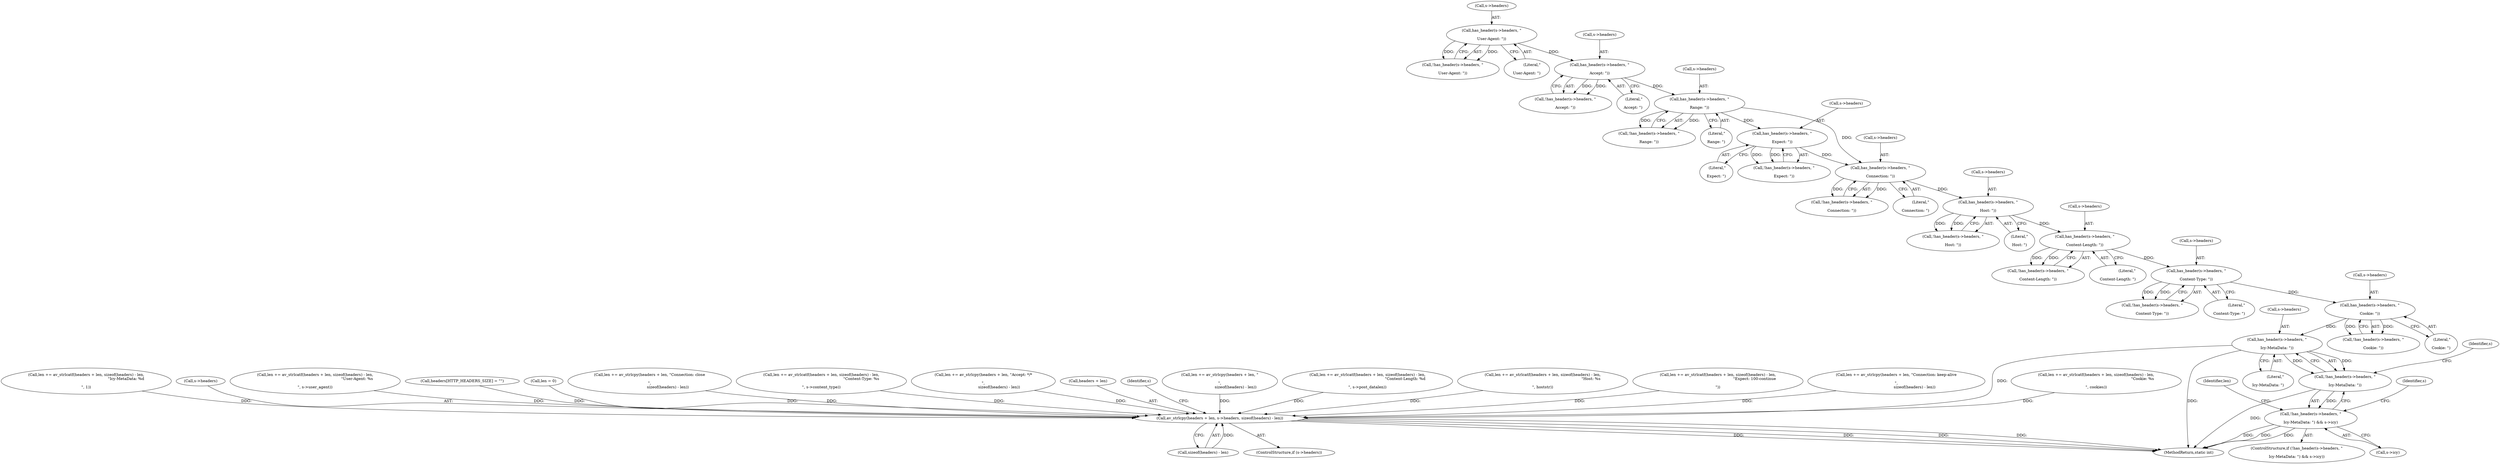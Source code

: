 digraph "0_FFmpeg_2a05c8f813de6f2278827734bf8102291e7484aa_0@pointer" {
"1000526" [label="(Call,has_header(s->headers, \"\r\nIcy-MetaData: \"))"];
"1000485" [label="(Call,has_header(s->headers, \"\r\nCookie: \"))"];
"1000460" [label="(Call,has_header(s->headers, \"\r\nContent-Type: \"))"];
"1000435" [label="(Call,has_header(s->headers, \"\r\nContent-Length: \"))"];
"1000415" [label="(Call,has_header(s->headers, \"\r\nHost: \"))"];
"1000380" [label="(Call,has_header(s->headers, \"\r\nConnection: \"))"];
"1000304" [label="(Call,has_header(s->headers, \"\r\nRange: \"))"];
"1000285" [label="(Call,has_header(s->headers, \"\r\nAccept: \"))"];
"1000264" [label="(Call,has_header(s->headers, \"\r\nUser-Agent: \"))"];
"1000362" [label="(Call,has_header(s->headers, \"\r\nExpect: \"))"];
"1000525" [label="(Call,!has_header(s->headers, \"\r\nIcy-MetaData: \"))"];
"1000524" [label="(Call,!has_header(s->headers, \"\r\nIcy-MetaData: \") && s->icy)"];
"1000550" [label="(Call,av_strlcpy(headers + len, s->headers, sizeof(headers) - len))"];
"1000361" [label="(Call,!has_header(s->headers, \"\r\nExpect: \"))"];
"1000526" [label="(Call,has_header(s->headers, \"\r\nIcy-MetaData: \"))"];
"1000464" [label="(Literal,\"\r\nContent-Type: \")"];
"1000532" [label="(Identifier,s)"];
"1000289" [label="(Literal,\"\r\nAccept: \")"];
"1000265" [label="(Call,s->headers)"];
"1000443" [label="(Call,len += av_strlcatf(headers + len, sizeof(headers) - len,\n                           \"Content-Length: %d\r\n\", s->post_datalen))"];
"1000461" [label="(Call,s->headers)"];
"1000366" [label="(Literal,\"\r\nExpect: \")"];
"1000285" [label="(Call,has_header(s->headers, \"\r\nAccept: \"))"];
"1000523" [label="(ControlStructure,if (!has_header(s->headers, \"\r\nIcy-MetaData: \") && s->icy))"];
"1000524" [label="(Call,!has_header(s->headers, \"\r\nIcy-MetaData: \") && s->icy)"];
"1000535" [label="(Identifier,len)"];
"1000436" [label="(Call,s->headers)"];
"1000420" [label="(Call,len += av_strlcatf(headers + len, sizeof(headers) - len,\n                           \"Host: %s\r\n\", hoststr))"];
"1000745" [label="(MethodReturn,static int)"];
"1000263" [label="(Call,!has_header(s->headers, \"\r\nUser-Agent: \"))"];
"1000367" [label="(Call,len += av_strlcatf(headers + len, sizeof(headers) - len,\n                           \"Expect: 100-continue\r\n\"))"];
"1000525" [label="(Call,!has_header(s->headers, \"\r\nIcy-MetaData: \"))"];
"1000435" [label="(Call,has_header(s->headers, \"\r\nContent-Length: \"))"];
"1000416" [label="(Call,s->headers)"];
"1000390" [label="(Call,len += av_strlcpy(headers + len, \"Connection: keep-alive\r\n\",\n                              sizeof(headers) - len))"];
"1000286" [label="(Call,s->headers)"];
"1000264" [label="(Call,has_header(s->headers, \"\r\nUser-Agent: \"))"];
"1000509" [label="(Call,len += av_strlcatf(headers + len, sizeof(headers) - len,\n                               \"Cookie: %s\r\n\", cookies))"];
"1000380" [label="(Call,has_header(s->headers, \"\r\nConnection: \"))"];
"1000381" [label="(Call,s->headers)"];
"1000484" [label="(Call,!has_header(s->headers, \"\r\nCookie: \"))"];
"1000557" [label="(Call,sizeof(headers) - len)"];
"1000439" [label="(Literal,\"\r\nContent-Length: \")"];
"1000534" [label="(Call,len += av_strlcatf(headers + len, sizeof(headers) - len,\n                           \"Icy-MetaData: %d\r\n\", 1))"];
"1000269" [label="(Call,len += av_strlcatf(headers + len, sizeof(headers) - len,\n                           \"User-Agent: %s\r\n\", s->user_agent))"];
"1000489" [label="(Literal,\"\r\nCookie: \")"];
"1000485" [label="(Call,has_header(s->headers, \"\r\nCookie: \"))"];
"1000531" [label="(Call,s->icy)"];
"1000550" [label="(Call,av_strlcpy(headers + len, s->headers, sizeof(headers) - len))"];
"1000415" [label="(Call,has_header(s->headers, \"\r\nHost: \"))"];
"1000419" [label="(Literal,\"\r\nHost: \")"];
"1000554" [label="(Call,s->headers)"];
"1000126" [label="(Call,headers[HTTP_HEADERS_SIZE] = \"\")"];
"1000144" [label="(Call,len = 0)"];
"1000402" [label="(Call,len += av_strlcpy(headers + len, \"Connection: close\r\n\",\n                              sizeof(headers) - len))"];
"1000468" [label="(Call,len += av_strlcatf(headers + len, sizeof(headers) - len,\n                           \"Content-Type: %s\r\n\", s->content_type))"];
"1000363" [label="(Call,s->headers)"];
"1000548" [label="(Identifier,s)"];
"1000379" [label="(Call,!has_header(s->headers, \"\r\nConnection: \"))"];
"1000384" [label="(Literal,\"\r\nConnection: \")"];
"1000546" [label="(ControlStructure,if (s->headers))"];
"1000290" [label="(Call,len += av_strlcpy(headers + len, \"Accept: */*\r\n\",\n                          sizeof(headers) - len))"];
"1000284" [label="(Call,!has_header(s->headers, \"\r\nAccept: \"))"];
"1000362" [label="(Call,has_header(s->headers, \"\r\nExpect: \"))"];
"1000551" [label="(Call,headers + len)"];
"1000530" [label="(Literal,\"\r\nIcy-MetaData: \")"];
"1000303" [label="(Call,!has_header(s->headers, \"\r\nRange: \"))"];
"1000304" [label="(Call,has_header(s->headers, \"\r\nRange: \"))"];
"1000268" [label="(Literal,\"\r\nUser-Agent: \")"];
"1000434" [label="(Call,!has_header(s->headers, \"\r\nContent-Length: \"))"];
"1000308" [label="(Literal,\"\r\nRange: \")"];
"1000305" [label="(Call,s->headers)"];
"1000563" [label="(Identifier,s)"];
"1000486" [label="(Call,s->headers)"];
"1000347" [label="(Call,len += av_strlcpy(headers + len, \"\r\n\",\n                          sizeof(headers) - len))"];
"1000459" [label="(Call,!has_header(s->headers, \"\r\nContent-Type: \"))"];
"1000527" [label="(Call,s->headers)"];
"1000460" [label="(Call,has_header(s->headers, \"\r\nContent-Type: \"))"];
"1000414" [label="(Call,!has_header(s->headers, \"\r\nHost: \"))"];
"1000526" -> "1000525"  [label="AST: "];
"1000526" -> "1000530"  [label="CFG: "];
"1000527" -> "1000526"  [label="AST: "];
"1000530" -> "1000526"  [label="AST: "];
"1000525" -> "1000526"  [label="CFG: "];
"1000526" -> "1000745"  [label="DDG: "];
"1000526" -> "1000525"  [label="DDG: "];
"1000526" -> "1000525"  [label="DDG: "];
"1000485" -> "1000526"  [label="DDG: "];
"1000526" -> "1000550"  [label="DDG: "];
"1000485" -> "1000484"  [label="AST: "];
"1000485" -> "1000489"  [label="CFG: "];
"1000486" -> "1000485"  [label="AST: "];
"1000489" -> "1000485"  [label="AST: "];
"1000484" -> "1000485"  [label="CFG: "];
"1000485" -> "1000484"  [label="DDG: "];
"1000485" -> "1000484"  [label="DDG: "];
"1000460" -> "1000485"  [label="DDG: "];
"1000460" -> "1000459"  [label="AST: "];
"1000460" -> "1000464"  [label="CFG: "];
"1000461" -> "1000460"  [label="AST: "];
"1000464" -> "1000460"  [label="AST: "];
"1000459" -> "1000460"  [label="CFG: "];
"1000460" -> "1000459"  [label="DDG: "];
"1000460" -> "1000459"  [label="DDG: "];
"1000435" -> "1000460"  [label="DDG: "];
"1000435" -> "1000434"  [label="AST: "];
"1000435" -> "1000439"  [label="CFG: "];
"1000436" -> "1000435"  [label="AST: "];
"1000439" -> "1000435"  [label="AST: "];
"1000434" -> "1000435"  [label="CFG: "];
"1000435" -> "1000434"  [label="DDG: "];
"1000435" -> "1000434"  [label="DDG: "];
"1000415" -> "1000435"  [label="DDG: "];
"1000415" -> "1000414"  [label="AST: "];
"1000415" -> "1000419"  [label="CFG: "];
"1000416" -> "1000415"  [label="AST: "];
"1000419" -> "1000415"  [label="AST: "];
"1000414" -> "1000415"  [label="CFG: "];
"1000415" -> "1000414"  [label="DDG: "];
"1000415" -> "1000414"  [label="DDG: "];
"1000380" -> "1000415"  [label="DDG: "];
"1000380" -> "1000379"  [label="AST: "];
"1000380" -> "1000384"  [label="CFG: "];
"1000381" -> "1000380"  [label="AST: "];
"1000384" -> "1000380"  [label="AST: "];
"1000379" -> "1000380"  [label="CFG: "];
"1000380" -> "1000379"  [label="DDG: "];
"1000380" -> "1000379"  [label="DDG: "];
"1000304" -> "1000380"  [label="DDG: "];
"1000362" -> "1000380"  [label="DDG: "];
"1000304" -> "1000303"  [label="AST: "];
"1000304" -> "1000308"  [label="CFG: "];
"1000305" -> "1000304"  [label="AST: "];
"1000308" -> "1000304"  [label="AST: "];
"1000303" -> "1000304"  [label="CFG: "];
"1000304" -> "1000303"  [label="DDG: "];
"1000304" -> "1000303"  [label="DDG: "];
"1000285" -> "1000304"  [label="DDG: "];
"1000304" -> "1000362"  [label="DDG: "];
"1000285" -> "1000284"  [label="AST: "];
"1000285" -> "1000289"  [label="CFG: "];
"1000286" -> "1000285"  [label="AST: "];
"1000289" -> "1000285"  [label="AST: "];
"1000284" -> "1000285"  [label="CFG: "];
"1000285" -> "1000284"  [label="DDG: "];
"1000285" -> "1000284"  [label="DDG: "];
"1000264" -> "1000285"  [label="DDG: "];
"1000264" -> "1000263"  [label="AST: "];
"1000264" -> "1000268"  [label="CFG: "];
"1000265" -> "1000264"  [label="AST: "];
"1000268" -> "1000264"  [label="AST: "];
"1000263" -> "1000264"  [label="CFG: "];
"1000264" -> "1000263"  [label="DDG: "];
"1000264" -> "1000263"  [label="DDG: "];
"1000362" -> "1000361"  [label="AST: "];
"1000362" -> "1000366"  [label="CFG: "];
"1000363" -> "1000362"  [label="AST: "];
"1000366" -> "1000362"  [label="AST: "];
"1000361" -> "1000362"  [label="CFG: "];
"1000362" -> "1000361"  [label="DDG: "];
"1000362" -> "1000361"  [label="DDG: "];
"1000525" -> "1000524"  [label="AST: "];
"1000532" -> "1000525"  [label="CFG: "];
"1000524" -> "1000525"  [label="CFG: "];
"1000525" -> "1000745"  [label="DDG: "];
"1000525" -> "1000524"  [label="DDG: "];
"1000524" -> "1000523"  [label="AST: "];
"1000524" -> "1000531"  [label="CFG: "];
"1000531" -> "1000524"  [label="AST: "];
"1000535" -> "1000524"  [label="CFG: "];
"1000548" -> "1000524"  [label="CFG: "];
"1000524" -> "1000745"  [label="DDG: "];
"1000524" -> "1000745"  [label="DDG: "];
"1000524" -> "1000745"  [label="DDG: "];
"1000550" -> "1000546"  [label="AST: "];
"1000550" -> "1000557"  [label="CFG: "];
"1000551" -> "1000550"  [label="AST: "];
"1000554" -> "1000550"  [label="AST: "];
"1000557" -> "1000550"  [label="AST: "];
"1000563" -> "1000550"  [label="CFG: "];
"1000550" -> "1000745"  [label="DDG: "];
"1000550" -> "1000745"  [label="DDG: "];
"1000550" -> "1000745"  [label="DDG: "];
"1000550" -> "1000745"  [label="DDG: "];
"1000126" -> "1000550"  [label="DDG: "];
"1000290" -> "1000550"  [label="DDG: "];
"1000367" -> "1000550"  [label="DDG: "];
"1000347" -> "1000550"  [label="DDG: "];
"1000402" -> "1000550"  [label="DDG: "];
"1000468" -> "1000550"  [label="DDG: "];
"1000443" -> "1000550"  [label="DDG: "];
"1000420" -> "1000550"  [label="DDG: "];
"1000144" -> "1000550"  [label="DDG: "];
"1000390" -> "1000550"  [label="DDG: "];
"1000269" -> "1000550"  [label="DDG: "];
"1000534" -> "1000550"  [label="DDG: "];
"1000509" -> "1000550"  [label="DDG: "];
"1000557" -> "1000550"  [label="DDG: "];
}
